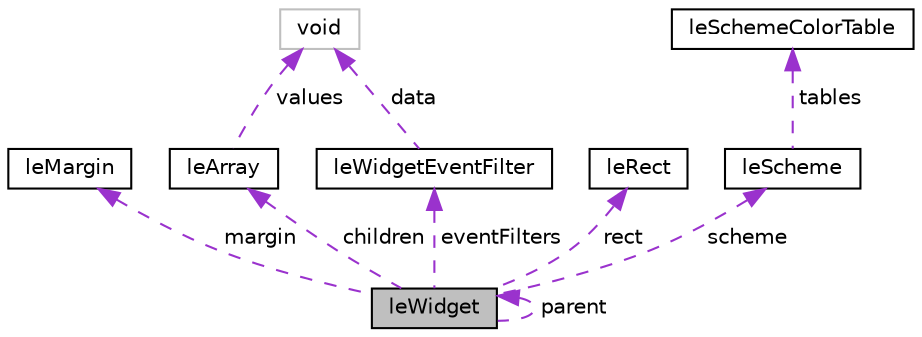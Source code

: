 digraph "leWidget"
{
 // LATEX_PDF_SIZE
  edge [fontname="Helvetica",fontsize="10",labelfontname="Helvetica",labelfontsize="10"];
  node [fontname="Helvetica",fontsize="10",shape=record];
  Node1 [label="leWidget",height=0.2,width=0.4,color="black", fillcolor="grey75", style="filled", fontcolor="black",tooltip="Used to define a widget."];
  Node2 -> Node1 [dir="back",color="darkorchid3",fontsize="10",style="dashed",label=" margin" ,fontname="Helvetica"];
  Node2 [label="leMargin",height=0.2,width=0.4,color="black", fillcolor="white", style="filled",URL="$structleMargin.html",tooltip="This struct represents the four margin settings for objects."];
  Node1 -> Node1 [dir="back",color="darkorchid3",fontsize="10",style="dashed",label=" parent" ,fontname="Helvetica"];
  Node3 -> Node1 [dir="back",color="darkorchid3",fontsize="10",style="dashed",label=" children" ,fontname="Helvetica"];
  Node3 [label="leArray",height=0.2,width=0.4,color="black", fillcolor="white", style="filled",URL="$structleArray.html",tooltip="This struct represents a array."];
  Node4 -> Node3 [dir="back",color="darkorchid3",fontsize="10",style="dashed",label=" values" ,fontname="Helvetica"];
  Node4 [label="void",height=0.2,width=0.4,color="grey75", fillcolor="white", style="filled",tooltip=" "];
  Node5 -> Node1 [dir="back",color="darkorchid3",fontsize="10",style="dashed",label=" rect" ,fontname="Helvetica"];
  Node5 [label="leRect",height=0.2,width=0.4,color="black", fillcolor="white", style="filled",URL="$structleRect.html",tooltip="This struct represents a rectangle."];
  Node6 -> Node1 [dir="back",color="darkorchid3",fontsize="10",style="dashed",label=" scheme" ,fontname="Helvetica"];
  Node6 [label="leScheme",height=0.2,width=0.4,color="black", fillcolor="white", style="filled",URL="$structleScheme.html",tooltip=" "];
  Node7 -> Node6 [dir="back",color="darkorchid3",fontsize="10",style="dashed",label=" tables" ,fontname="Helvetica"];
  Node7 [label="leSchemeColorTable",height=0.2,width=0.4,color="black", fillcolor="white", style="filled",URL="$unionleSchemeColorTable.html",tooltip=" "];
  Node8 -> Node1 [dir="back",color="darkorchid3",fontsize="10",style="dashed",label=" eventFilters" ,fontname="Helvetica"];
  Node8 [label="leWidgetEventFilter",height=0.2,width=0.4,color="black", fillcolor="white", style="filled",URL="$structleWidgetEventFilter.html",tooltip="Used to define widget touch event filter."];
  Node4 -> Node8 [dir="back",color="darkorchid3",fontsize="10",style="dashed",label=" data" ,fontname="Helvetica"];
}
